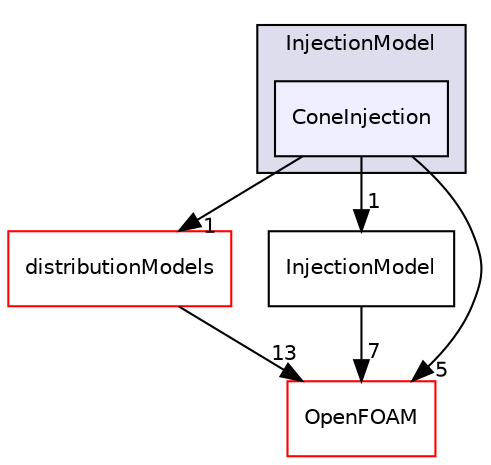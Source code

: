 digraph "src/lagrangian/intermediate/submodels/Kinematic/InjectionModel/ConeInjection" {
  bgcolor=transparent;
  compound=true
  node [ fontsize="10", fontname="Helvetica"];
  edge [ labelfontsize="10", labelfontname="Helvetica"];
  subgraph clusterdir_2c52a1c2f0c7ead309c5b735cade1a7e {
    graph [ bgcolor="#ddddee", pencolor="black", label="InjectionModel" fontname="Helvetica", fontsize="10", URL="dir_2c52a1c2f0c7ead309c5b735cade1a7e.html"]
  dir_e978bb104dd56e7b5132aed7854dec35 [shape=box, label="ConeInjection", style="filled", fillcolor="#eeeeff", pencolor="black", URL="dir_e978bb104dd56e7b5132aed7854dec35.html"];
  }
  dir_d6927c2879faa997b7d01c6ca71e518d [shape=box label="distributionModels" color="red" URL="dir_d6927c2879faa997b7d01c6ca71e518d.html"];
  dir_ee3de75dfe155d4ca6e4529231428527 [shape=box label="InjectionModel" URL="dir_ee3de75dfe155d4ca6e4529231428527.html"];
  dir_c5473ff19b20e6ec4dfe5c310b3778a8 [shape=box label="OpenFOAM" color="red" URL="dir_c5473ff19b20e6ec4dfe5c310b3778a8.html"];
  dir_e978bb104dd56e7b5132aed7854dec35->dir_d6927c2879faa997b7d01c6ca71e518d [headlabel="1", labeldistance=1.5 headhref="dir_001525_001385.html"];
  dir_e978bb104dd56e7b5132aed7854dec35->dir_ee3de75dfe155d4ca6e4529231428527 [headlabel="1", labeldistance=1.5 headhref="dir_001525_001529.html"];
  dir_e978bb104dd56e7b5132aed7854dec35->dir_c5473ff19b20e6ec4dfe5c310b3778a8 [headlabel="5", labeldistance=1.5 headhref="dir_001525_001896.html"];
  dir_d6927c2879faa997b7d01c6ca71e518d->dir_c5473ff19b20e6ec4dfe5c310b3778a8 [headlabel="13", labeldistance=1.5 headhref="dir_001385_001896.html"];
  dir_ee3de75dfe155d4ca6e4529231428527->dir_c5473ff19b20e6ec4dfe5c310b3778a8 [headlabel="7", labeldistance=1.5 headhref="dir_001529_001896.html"];
}
